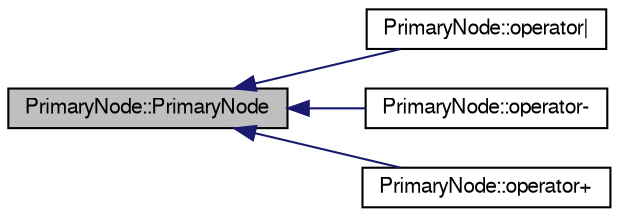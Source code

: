digraph "PrimaryNode::PrimaryNode"
{
  edge [fontname="FreeSans",fontsize="10",labelfontname="FreeSans",labelfontsize="10"];
  node [fontname="FreeSans",fontsize="10",shape=record];
  rankdir="LR";
  Node1 [label="PrimaryNode::PrimaryNode",height=0.2,width=0.4,color="black", fillcolor="grey75", style="filled", fontcolor="black"];
  Node1 -> Node2 [dir="back",color="midnightblue",fontsize="10",style="solid",fontname="FreeSans"];
  Node2 [label="PrimaryNode::operator\|",height=0.2,width=0.4,color="black", fillcolor="white", style="filled",URL="$class_primary_node.html#a93dc401afeba9346d917900f1f8620b2",tooltip="operator | Union operator that takes two PrimaryNodes and gives PrimaryNode of union of both of them ..."];
  Node1 -> Node3 [dir="back",color="midnightblue",fontsize="10",style="solid",fontname="FreeSans"];
  Node3 [label="PrimaryNode::operator-",height=0.2,width=0.4,color="black", fillcolor="white", style="filled",URL="$class_primary_node.html#af7c5118bee9f9c594c5c82b02bea1227",tooltip="operator - Subtract set operator "];
  Node1 -> Node4 [dir="back",color="midnightblue",fontsize="10",style="solid",fontname="FreeSans"];
  Node4 [label="PrimaryNode::operator+",height=0.2,width=0.4,color="black", fillcolor="white", style="filled",URL="$class_primary_node.html#a513aed78e37ea7c22c02257e65ebcba5",tooltip="operator + Intersection set operator (retains LHS data) "];
}
